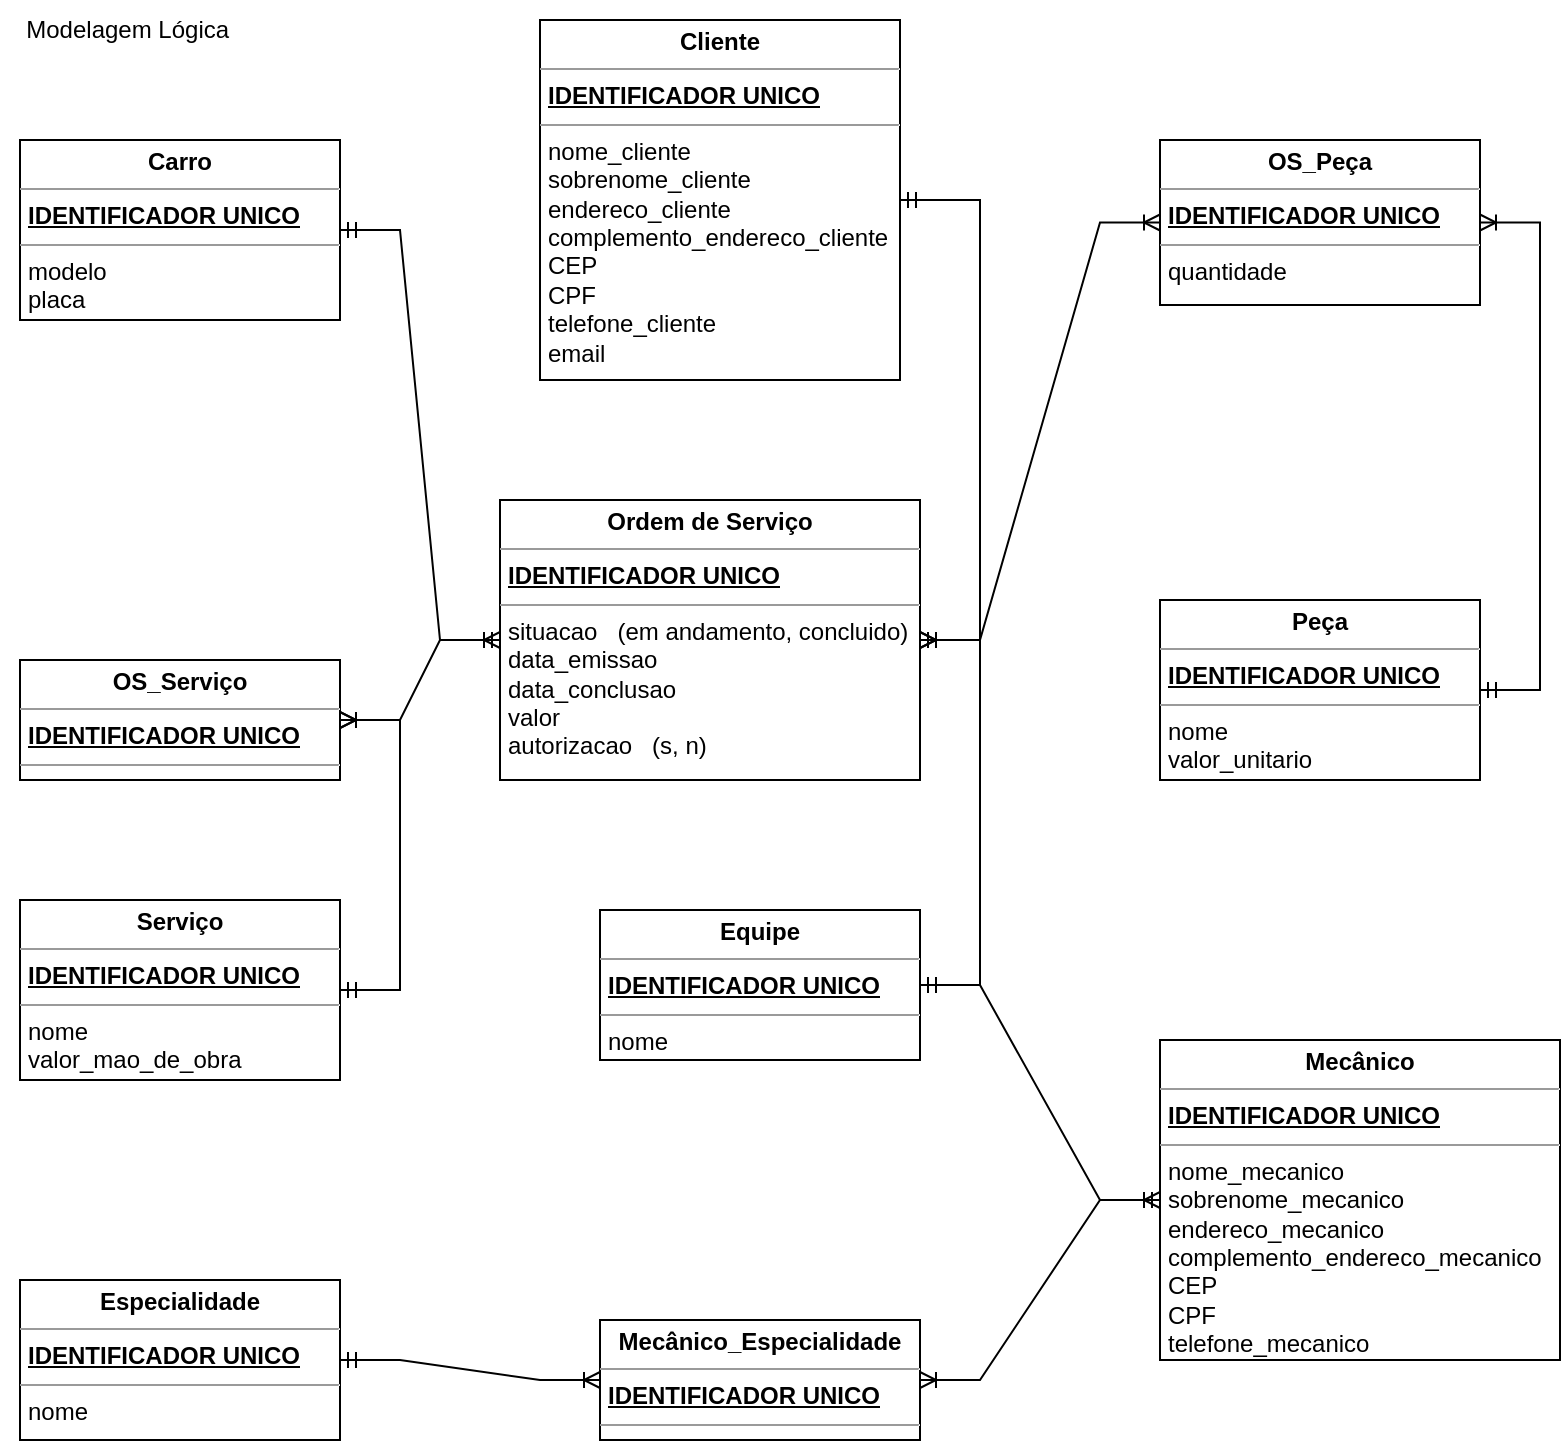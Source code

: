 <mxfile version="20.8.21" type="device"><diagram id="R2lEEEUBdFMjLlhIrx00" name="Page-1"><mxGraphModel dx="1120" dy="1584" grid="1" gridSize="10" guides="1" tooltips="1" connect="1" arrows="1" fold="1" page="1" pageScale="1" pageWidth="850" pageHeight="1100" math="0" shadow="0" extFonts="Permanent Marker^https://fonts.googleapis.com/css?family=Permanent+Marker"><root><mxCell id="0"/><mxCell id="1" parent="0"/><mxCell id="kR7XuDyARgtKQcnC4l5c-48" value="Modelagem Lógica&amp;nbsp;" style="text;html=1;align=center;verticalAlign=middle;resizable=0;points=[];autosize=1;strokeColor=none;fillColor=none;" parent="1" vertex="1"><mxGeometry x="40" y="-1070" width="130" height="30" as="geometry"/></mxCell><mxCell id="8lU5Gevcw-4BUhV6_usn-53" value="&lt;p style=&quot;margin:0px;margin-top:4px;text-align:center;&quot;&gt;&lt;b&gt;Cliente&lt;/b&gt;&lt;/p&gt;&lt;hr size=&quot;1&quot;&gt;&lt;p style=&quot;margin:0px;margin-left:4px;&quot;&gt;&lt;b style=&quot;border-color: var(--border-color);&quot;&gt;&lt;u style=&quot;border-color: var(--border-color);&quot;&gt;IDENTIFICADOR UNICO&lt;/u&gt;&lt;/b&gt;&lt;br&gt;&lt;/p&gt;&lt;hr size=&quot;1&quot;&gt;&lt;p style=&quot;margin:0px;margin-left:4px;&quot;&gt;nome_cliente&lt;/p&gt;&lt;p style=&quot;margin:0px;margin-left:4px;&quot;&gt;sobrenome_cliente&lt;/p&gt;&lt;p style=&quot;margin:0px;margin-left:4px;&quot;&gt;endereco_cliente&lt;/p&gt;&lt;p style=&quot;margin:0px;margin-left:4px;&quot;&gt;complemento_endereco_cliente&lt;/p&gt;&lt;p style=&quot;margin:0px;margin-left:4px;&quot;&gt;CEP&lt;/p&gt;&lt;p style=&quot;margin:0px;margin-left:4px;&quot;&gt;CPF&lt;br&gt;&lt;/p&gt;&lt;p style=&quot;margin:0px;margin-left:4px;&quot;&gt;telefone_cliente&lt;br&gt;&lt;/p&gt;&lt;p style=&quot;margin:0px;margin-left:4px;&quot;&gt;email&lt;br&gt;&lt;/p&gt;&lt;p style=&quot;margin:0px;margin-left:4px;&quot;&gt;&lt;br&gt;&lt;/p&gt;" style="verticalAlign=top;align=left;overflow=fill;fontSize=12;fontFamily=Helvetica;html=1;" parent="1" vertex="1"><mxGeometry x="310" y="-1060" width="180" height="180" as="geometry"/></mxCell><mxCell id="8lU5Gevcw-4BUhV6_usn-60" value="&lt;p style=&quot;margin:0px;margin-top:4px;text-align:center;&quot;&gt;&lt;b&gt;Ordem de Serviço&lt;/b&gt;&lt;/p&gt;&lt;hr size=&quot;1&quot;&gt;&lt;p style=&quot;margin:0px;margin-left:4px;&quot;&gt;&lt;b&gt;&lt;u&gt;IDENTIFICADOR UNICO&lt;/u&gt;&lt;/b&gt;&lt;/p&gt;&lt;hr size=&quot;1&quot;&gt;&lt;p style=&quot;margin:0px;margin-left:4px;&quot;&gt;&lt;span style=&quot;background-color: initial;&quot;&gt;situacao&amp;nbsp; &amp;nbsp;(em andamento, concluido)&lt;/span&gt;&lt;br&gt;&lt;/p&gt;&lt;p style=&quot;margin:0px;margin-left:4px;&quot;&gt;data_emissao&lt;/p&gt;&lt;p style=&quot;margin:0px;margin-left:4px;&quot;&gt;data_conclusao&lt;/p&gt;&lt;p style=&quot;margin:0px;margin-left:4px;&quot;&gt;valor&lt;br&gt;&lt;/p&gt;&lt;p style=&quot;margin:0px;margin-left:4px;&quot;&gt;autorizacao&amp;nbsp; &amp;nbsp;(s, n)&lt;/p&gt;&lt;p style=&quot;margin:0px;margin-left:4px;&quot;&gt;&lt;br&gt;&lt;/p&gt;" style="verticalAlign=top;align=left;overflow=fill;fontSize=12;fontFamily=Helvetica;html=1;" parent="1" vertex="1"><mxGeometry x="290" y="-820" width="210" height="140" as="geometry"/></mxCell><mxCell id="8lU5Gevcw-4BUhV6_usn-66" value="&lt;p style=&quot;margin:0px;margin-top:4px;text-align:center;&quot;&gt;&lt;b&gt;OS_Peça&lt;/b&gt;&lt;/p&gt;&lt;hr size=&quot;1&quot;&gt;&lt;p style=&quot;margin:0px;margin-left:4px;&quot;&gt;&lt;b&gt;&lt;u&gt;IDENTIFICADOR UNICO&lt;/u&gt;&lt;/b&gt;&lt;/p&gt;&lt;hr size=&quot;1&quot;&gt;&lt;p style=&quot;margin:0px;margin-left:4px;&quot;&gt;quantidade&lt;/p&gt;&lt;p style=&quot;margin:0px;margin-left:4px;&quot;&gt;&lt;br&gt;&lt;/p&gt;" style="verticalAlign=top;align=left;overflow=fill;fontSize=12;fontFamily=Helvetica;html=1;" parent="1" vertex="1"><mxGeometry x="620" y="-1000" width="160" height="82.5" as="geometry"/></mxCell><mxCell id="8lU5Gevcw-4BUhV6_usn-67" value="" style="edgeStyle=entityRelationEdgeStyle;fontSize=12;html=1;endArrow=ERoneToMany;startArrow=ERmandOne;rounded=0;" parent="1" source="8lU5Gevcw-4BUhV6_usn-53" target="8lU5Gevcw-4BUhV6_usn-60" edge="1"><mxGeometry width="100" height="100" relative="1" as="geometry"><mxPoint x="298" y="-880" as="sourcePoint"/><mxPoint x="398" y="-980" as="targetPoint"/></mxGeometry></mxCell><mxCell id="8lU5Gevcw-4BUhV6_usn-68" value="" style="edgeStyle=entityRelationEdgeStyle;fontSize=12;html=1;endArrow=ERoneToMany;startArrow=ERmandOne;rounded=0;" parent="1" source="8lU5Gevcw-4BUhV6_usn-60" target="8lU5Gevcw-4BUhV6_usn-66" edge="1"><mxGeometry width="100" height="100" relative="1" as="geometry"><mxPoint x="550" y="-830" as="sourcePoint"/><mxPoint x="398" y="-980" as="targetPoint"/></mxGeometry></mxCell><mxCell id="Zrj3WZdByLI7Q-3AJKgm-1" value="&lt;p style=&quot;margin:0px;margin-top:4px;text-align:center;&quot;&gt;&lt;b&gt;Carro&lt;/b&gt;&lt;/p&gt;&lt;hr size=&quot;1&quot;&gt;&lt;p style=&quot;margin:0px;margin-left:4px;&quot;&gt;&lt;b&gt;&lt;u&gt;IDENTIFICADOR UNICO&lt;/u&gt;&lt;/b&gt;&lt;/p&gt;&lt;hr size=&quot;1&quot;&gt;&lt;p style=&quot;margin:0px;margin-left:4px;&quot;&gt;modelo&lt;/p&gt;&lt;p style=&quot;margin:0px;margin-left:4px;&quot;&gt;placa&lt;/p&gt;&lt;p style=&quot;margin:0px;margin-left:4px;&quot;&gt;&lt;br&gt;&lt;/p&gt;&lt;p style=&quot;margin:0px;margin-left:4px;&quot;&gt;&lt;br&gt;&lt;/p&gt;" style="verticalAlign=top;align=left;overflow=fill;fontSize=12;fontFamily=Helvetica;html=1;" parent="1" vertex="1"><mxGeometry x="50" y="-1000" width="160" height="90" as="geometry"/></mxCell><mxCell id="Zrj3WZdByLI7Q-3AJKgm-2" value="&lt;p style=&quot;margin:0px;margin-top:4px;text-align:center;&quot;&gt;&lt;b&gt;Peça&lt;/b&gt;&lt;/p&gt;&lt;hr size=&quot;1&quot;&gt;&lt;p style=&quot;margin:0px;margin-left:4px;&quot;&gt;&lt;b&gt;&lt;u&gt;IDENTIFICADOR UNICO&lt;/u&gt;&lt;/b&gt;&lt;/p&gt;&lt;hr size=&quot;1&quot;&gt;&lt;p style=&quot;margin:0px;margin-left:4px;&quot;&gt;nome&lt;/p&gt;&lt;p style=&quot;margin:0px;margin-left:4px;&quot;&gt;valor_unitario&lt;/p&gt;&lt;p style=&quot;margin:0px;margin-left:4px;&quot;&gt;&lt;br&gt;&lt;/p&gt;" style="verticalAlign=top;align=left;overflow=fill;fontSize=12;fontFamily=Helvetica;html=1;" parent="1" vertex="1"><mxGeometry x="620" y="-770" width="160" height="90" as="geometry"/></mxCell><mxCell id="Zrj3WZdByLI7Q-3AJKgm-3" value="&lt;p style=&quot;margin:0px;margin-top:4px;text-align:center;&quot;&gt;&lt;b&gt;OS_Serviço&lt;/b&gt;&lt;/p&gt;&lt;hr size=&quot;1&quot;&gt;&lt;p style=&quot;margin:0px;margin-left:4px;&quot;&gt;&lt;b&gt;&lt;u&gt;IDENTIFICADOR UNICO&lt;/u&gt;&lt;/b&gt;&lt;/p&gt;&lt;hr size=&quot;1&quot;&gt;&lt;p style=&quot;margin:0px;margin-left:4px;&quot;&gt;&lt;br&gt;&lt;/p&gt;" style="verticalAlign=top;align=left;overflow=fill;fontSize=12;fontFamily=Helvetica;html=1;" parent="1" vertex="1"><mxGeometry x="50" y="-740" width="160" height="60" as="geometry"/></mxCell><mxCell id="Zrj3WZdByLI7Q-3AJKgm-4" value="&lt;p style=&quot;margin:0px;margin-top:4px;text-align:center;&quot;&gt;&lt;b&gt;Serviço&lt;/b&gt;&lt;/p&gt;&lt;hr size=&quot;1&quot;&gt;&lt;p style=&quot;margin:0px;margin-left:4px;&quot;&gt;&lt;b&gt;&lt;u&gt;IDENTIFICADOR UNICO&lt;/u&gt;&lt;/b&gt;&lt;/p&gt;&lt;hr size=&quot;1&quot;&gt;&lt;p style=&quot;margin:0px;margin-left:4px;&quot;&gt;nome&lt;/p&gt;&lt;p style=&quot;margin:0px;margin-left:4px;&quot;&gt;&lt;span style=&quot;background-color: initial;&quot;&gt;valor_mao_de_obra&lt;/span&gt;&lt;/p&gt;" style="verticalAlign=top;align=left;overflow=fill;fontSize=12;fontFamily=Helvetica;html=1;" parent="1" vertex="1"><mxGeometry x="50" y="-620" width="160" height="90" as="geometry"/></mxCell><mxCell id="Zrj3WZdByLI7Q-3AJKgm-5" value="&lt;p style=&quot;margin:0px;margin-top:4px;text-align:center;&quot;&gt;&lt;b&gt;Equipe&lt;/b&gt;&lt;/p&gt;&lt;hr size=&quot;1&quot;&gt;&lt;p style=&quot;margin:0px;margin-left:4px;&quot;&gt;&lt;b&gt;&lt;u&gt;IDENTIFICADOR UNICO&lt;/u&gt;&lt;/b&gt;&lt;/p&gt;&lt;hr size=&quot;1&quot;&gt;&lt;p style=&quot;margin:0px;margin-left:4px;&quot;&gt;nome&lt;/p&gt;" style="verticalAlign=top;align=left;overflow=fill;fontSize=12;fontFamily=Helvetica;html=1;" parent="1" vertex="1"><mxGeometry x="340" y="-615" width="160" height="75" as="geometry"/></mxCell><mxCell id="Zrj3WZdByLI7Q-3AJKgm-6" value="&lt;p style=&quot;margin:0px;margin-top:4px;text-align:center;&quot;&gt;&lt;b&gt;Mecânico&lt;/b&gt;&lt;/p&gt;&lt;hr size=&quot;1&quot;&gt;&lt;p style=&quot;margin:0px;margin-left:4px;&quot;&gt;&lt;u style=&quot;border-color: var(--border-color); font-weight: 700;&quot;&gt;IDENTIFICADOR UNICO&lt;/u&gt;&lt;/p&gt;&lt;hr size=&quot;1&quot;&gt;&lt;p style=&quot;margin:0px;margin-left:4px;&quot;&gt;nome_mecanico&lt;/p&gt;&lt;p style=&quot;margin:0px;margin-left:4px;&quot;&gt;sobrenome_mecanico&lt;/p&gt;&lt;p style=&quot;border-color: var(--border-color); margin: 0px 0px 0px 4px;&quot;&gt;endereco_mecanico&lt;/p&gt;&lt;p style=&quot;border-color: var(--border-color); margin: 0px 0px 0px 4px;&quot;&gt;complemento_endereco_mecanico&lt;/p&gt;&lt;p style=&quot;border-color: var(--border-color); margin: 0px 0px 0px 4px;&quot;&gt;&lt;span style=&quot;background-color: initial;&quot;&gt;CEP&lt;/span&gt;&lt;br&gt;&lt;/p&gt;&lt;p style=&quot;border-color: var(--border-color); margin: 0px 0px 0px 4px;&quot;&gt;&lt;span style=&quot;background-color: initial;&quot;&gt;CPF&lt;/span&gt;&lt;/p&gt;&lt;p style=&quot;border-color: var(--border-color); margin: 0px 0px 0px 4px;&quot;&gt;telefone_mecanico&lt;span style=&quot;background-color: initial;&quot;&gt;&lt;br&gt;&lt;/span&gt;&lt;/p&gt;" style="verticalAlign=top;align=left;overflow=fill;fontSize=12;fontFamily=Helvetica;html=1;" parent="1" vertex="1"><mxGeometry x="620" y="-550" width="200" height="160" as="geometry"/></mxCell><mxCell id="Zrj3WZdByLI7Q-3AJKgm-7" value="&lt;p style=&quot;margin:0px;margin-top:4px;text-align:center;&quot;&gt;&lt;b&gt;Mecânico_Especialidade&lt;/b&gt;&lt;/p&gt;&lt;hr size=&quot;1&quot;&gt;&lt;p style=&quot;margin:0px;margin-left:4px;&quot;&gt;&lt;b&gt;&lt;u&gt;IDENTIFICADOR UNICO&lt;/u&gt;&lt;/b&gt;&lt;/p&gt;&lt;hr size=&quot;1&quot;&gt;&lt;p style=&quot;margin:0px;margin-left:4px;&quot;&gt;&lt;br&gt;&lt;/p&gt;" style="verticalAlign=top;align=left;overflow=fill;fontSize=12;fontFamily=Helvetica;html=1;" parent="1" vertex="1"><mxGeometry x="340" y="-410" width="160" height="60" as="geometry"/></mxCell><mxCell id="Zrj3WZdByLI7Q-3AJKgm-8" value="&lt;p style=&quot;margin:0px;margin-top:4px;text-align:center;&quot;&gt;&lt;b&gt;Especialidade&lt;/b&gt;&lt;/p&gt;&lt;hr size=&quot;1&quot;&gt;&lt;p style=&quot;margin:0px;margin-left:4px;&quot;&gt;&lt;b&gt;&lt;u&gt;IDENTIFICADOR UNICO&lt;/u&gt;&lt;/b&gt;&lt;/p&gt;&lt;hr size=&quot;1&quot;&gt;&lt;p style=&quot;margin:0px;margin-left:4px;&quot;&gt;nome&lt;/p&gt;&lt;p style=&quot;margin:0px;margin-left:4px;&quot;&gt;&lt;br&gt;&lt;/p&gt;" style="verticalAlign=top;align=left;overflow=fill;fontSize=12;fontFamily=Helvetica;html=1;" parent="1" vertex="1"><mxGeometry x="50" y="-430" width="160" height="80" as="geometry"/></mxCell><mxCell id="Zrj3WZdByLI7Q-3AJKgm-9" value="" style="edgeStyle=entityRelationEdgeStyle;fontSize=12;html=1;endArrow=ERoneToMany;startArrow=ERmandOne;rounded=0;" parent="1" source="Zrj3WZdByLI7Q-3AJKgm-1" target="8lU5Gevcw-4BUhV6_usn-60" edge="1"><mxGeometry width="100" height="100" relative="1" as="geometry"><mxPoint x="229.5" y="-917.5" as="sourcePoint"/><mxPoint x="361" y="-917.5" as="targetPoint"/></mxGeometry></mxCell><mxCell id="Zrj3WZdByLI7Q-3AJKgm-10" value="" style="edgeStyle=entityRelationEdgeStyle;fontSize=12;html=1;endArrow=ERoneToMany;startArrow=ERmandOne;rounded=0;" parent="1" source="Zrj3WZdByLI7Q-3AJKgm-2" target="8lU5Gevcw-4BUhV6_usn-66" edge="1"><mxGeometry width="100" height="100" relative="1" as="geometry"><mxPoint x="580" y="-690" as="sourcePoint"/><mxPoint x="560" y="-760" as="targetPoint"/></mxGeometry></mxCell><mxCell id="Zrj3WZdByLI7Q-3AJKgm-11" value="" style="edgeStyle=entityRelationEdgeStyle;fontSize=12;html=1;endArrow=ERoneToMany;startArrow=ERmandOne;rounded=0;" parent="1" source="8lU5Gevcw-4BUhV6_usn-60" target="Zrj3WZdByLI7Q-3AJKgm-3" edge="1"><mxGeometry width="100" height="100" relative="1" as="geometry"><mxPoint x="510" y="-885" as="sourcePoint"/><mxPoint x="640" y="-910" as="targetPoint"/></mxGeometry></mxCell><mxCell id="Zrj3WZdByLI7Q-3AJKgm-12" value="" style="edgeStyle=entityRelationEdgeStyle;fontSize=12;html=1;endArrow=ERoneToMany;startArrow=ERmandOne;rounded=0;" parent="1" source="Zrj3WZdByLI7Q-3AJKgm-4" target="Zrj3WZdByLI7Q-3AJKgm-3" edge="1"><mxGeometry width="100" height="100" relative="1" as="geometry"><mxPoint x="570" y="-640" as="sourcePoint"/><mxPoint x="560" y="-590" as="targetPoint"/></mxGeometry></mxCell><mxCell id="Zrj3WZdByLI7Q-3AJKgm-13" value="" style="edgeStyle=entityRelationEdgeStyle;fontSize=12;html=1;endArrow=ERoneToMany;startArrow=ERmandOne;rounded=0;" parent="1" source="Zrj3WZdByLI7Q-3AJKgm-5" target="8lU5Gevcw-4BUhV6_usn-60" edge="1"><mxGeometry width="100" height="100" relative="1" as="geometry"><mxPoint x="550" y="-410" as="sourcePoint"/><mxPoint x="280" y="-550" as="targetPoint"/></mxGeometry></mxCell><mxCell id="Zrj3WZdByLI7Q-3AJKgm-14" value="" style="edgeStyle=entityRelationEdgeStyle;fontSize=12;html=1;endArrow=ERoneToMany;startArrow=ERmandOne;rounded=0;" parent="1" source="Zrj3WZdByLI7Q-3AJKgm-5" target="Zrj3WZdByLI7Q-3AJKgm-6" edge="1"><mxGeometry width="100" height="100" relative="1" as="geometry"><mxPoint x="230" y="-410" as="sourcePoint"/><mxPoint x="515" y="-672.5" as="targetPoint"/></mxGeometry></mxCell><mxCell id="Zrj3WZdByLI7Q-3AJKgm-15" value="" style="edgeStyle=entityRelationEdgeStyle;fontSize=12;html=1;endArrow=ERoneToMany;startArrow=ERmandOne;rounded=0;" parent="1" source="Zrj3WZdByLI7Q-3AJKgm-6" target="Zrj3WZdByLI7Q-3AJKgm-7" edge="1"><mxGeometry width="100" height="100" relative="1" as="geometry"><mxPoint x="550" y="-280" as="sourcePoint"/><mxPoint x="190" y="-280" as="targetPoint"/></mxGeometry></mxCell><mxCell id="Zrj3WZdByLI7Q-3AJKgm-16" value="" style="edgeStyle=entityRelationEdgeStyle;fontSize=12;html=1;endArrow=ERoneToMany;startArrow=ERmandOne;rounded=0;" parent="1" source="Zrj3WZdByLI7Q-3AJKgm-8" target="Zrj3WZdByLI7Q-3AJKgm-7" edge="1"><mxGeometry width="100" height="100" relative="1" as="geometry"><mxPoint x="590" y="-180" as="sourcePoint"/><mxPoint x="500" y="-242.5" as="targetPoint"/></mxGeometry></mxCell></root></mxGraphModel></diagram></mxfile>